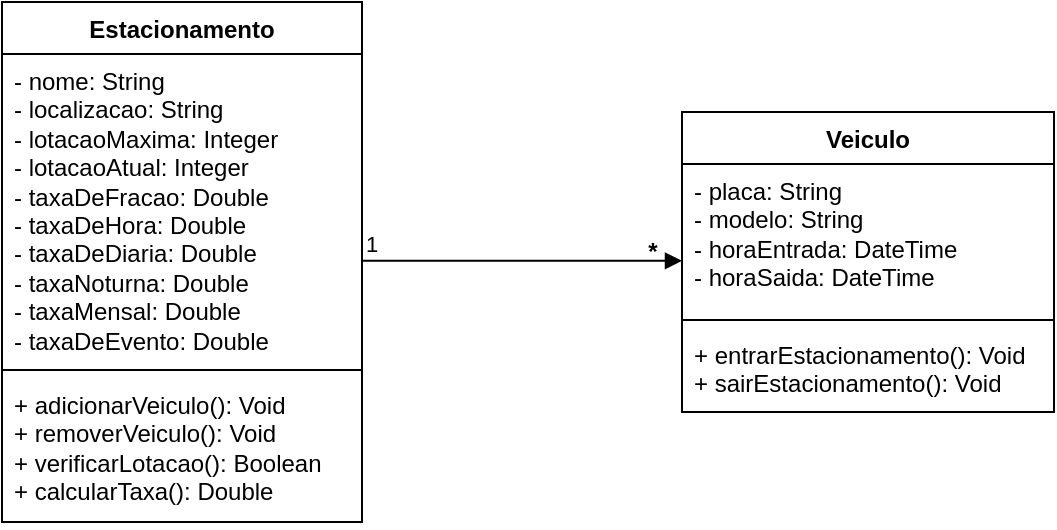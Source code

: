 <mxfile version="21.3.2" type="device">
  <diagram id="C5RBs43oDa-KdzZeNtuy" name="Page-1">
    <mxGraphModel dx="1560" dy="823" grid="1" gridSize="10" guides="1" tooltips="1" connect="1" arrows="1" fold="1" page="1" pageScale="1" pageWidth="827" pageHeight="1169" math="0" shadow="0">
      <root>
        <mxCell id="WIyWlLk6GJQsqaUBKTNV-0" />
        <mxCell id="WIyWlLk6GJQsqaUBKTNV-1" parent="WIyWlLk6GJQsqaUBKTNV-0" />
        <mxCell id="neSpps4RVSdNw42IRcSt-0" value="Estacionamento" style="swimlane;fontStyle=1;align=center;verticalAlign=top;childLayout=stackLayout;horizontal=1;startSize=26;horizontalStack=0;resizeParent=1;resizeParentMax=0;resizeLast=0;collapsible=1;marginBottom=0;whiteSpace=wrap;html=1;" vertex="1" parent="WIyWlLk6GJQsqaUBKTNV-1">
          <mxGeometry x="120" y="140" width="180" height="260" as="geometry" />
        </mxCell>
        <mxCell id="neSpps4RVSdNw42IRcSt-1" value="&lt;div&gt;- nome: String&lt;/div&gt;&lt;div&gt;- localizacao: String&lt;/div&gt;&lt;div&gt;- lotacaoMaxima: Integer&lt;/div&gt;&lt;div&gt;- lotacaoAtual: Integer&lt;/div&gt;&lt;div&gt;- taxaDeFracao: Double&lt;/div&gt;&lt;div&gt;- taxaDeHora: Double&lt;/div&gt;&lt;div&gt;- taxaDeDiaria: Double&lt;/div&gt;&lt;div&gt;- taxaNoturna: Double&lt;/div&gt;&lt;div&gt;- taxaMensal: Double&lt;/div&gt;&lt;div&gt;- taxaDeEvento: Double&lt;/div&gt;" style="text;strokeColor=none;fillColor=none;align=left;verticalAlign=top;spacingLeft=4;spacingRight=4;overflow=hidden;rotatable=0;points=[[0,0.5],[1,0.5]];portConstraint=eastwest;whiteSpace=wrap;html=1;" vertex="1" parent="neSpps4RVSdNw42IRcSt-0">
          <mxGeometry y="26" width="180" height="154" as="geometry" />
        </mxCell>
        <mxCell id="neSpps4RVSdNw42IRcSt-2" value="" style="line;strokeWidth=1;fillColor=none;align=left;verticalAlign=middle;spacingTop=-1;spacingLeft=3;spacingRight=3;rotatable=0;labelPosition=right;points=[];portConstraint=eastwest;strokeColor=inherit;" vertex="1" parent="neSpps4RVSdNw42IRcSt-0">
          <mxGeometry y="180" width="180" height="8" as="geometry" />
        </mxCell>
        <mxCell id="neSpps4RVSdNw42IRcSt-3" value="&lt;div&gt;+ adicionarVeiculo(): Void&lt;/div&gt;&lt;div&gt;+ removerVeiculo(): Void&lt;/div&gt;&lt;div&gt;+ verificarLotacao(): Boolean&lt;/div&gt;&lt;div&gt;+ calcularTaxa(): Double&lt;/div&gt;" style="text;strokeColor=none;fillColor=none;align=left;verticalAlign=top;spacingLeft=4;spacingRight=4;overflow=hidden;rotatable=0;points=[[0,0.5],[1,0.5]];portConstraint=eastwest;whiteSpace=wrap;html=1;" vertex="1" parent="neSpps4RVSdNw42IRcSt-0">
          <mxGeometry y="188" width="180" height="72" as="geometry" />
        </mxCell>
        <mxCell id="neSpps4RVSdNw42IRcSt-4" value="Veiculo" style="swimlane;fontStyle=1;align=center;verticalAlign=top;childLayout=stackLayout;horizontal=1;startSize=26;horizontalStack=0;resizeParent=1;resizeParentMax=0;resizeLast=0;collapsible=1;marginBottom=0;whiteSpace=wrap;html=1;" vertex="1" parent="WIyWlLk6GJQsqaUBKTNV-1">
          <mxGeometry x="460" y="195" width="186" height="150" as="geometry" />
        </mxCell>
        <mxCell id="neSpps4RVSdNw42IRcSt-5" value="&lt;div&gt;- placa: String&lt;/div&gt;&lt;div&gt;- modelo: String&lt;/div&gt;&lt;div&gt;- horaEntrada: DateTime&lt;/div&gt;&lt;div&gt;- horaSaida: DateTime&lt;/div&gt;" style="text;strokeColor=none;fillColor=none;align=left;verticalAlign=top;spacingLeft=4;spacingRight=4;overflow=hidden;rotatable=0;points=[[0,0.5],[1,0.5]];portConstraint=eastwest;whiteSpace=wrap;html=1;" vertex="1" parent="neSpps4RVSdNw42IRcSt-4">
          <mxGeometry y="26" width="186" height="74" as="geometry" />
        </mxCell>
        <mxCell id="neSpps4RVSdNw42IRcSt-6" value="" style="line;strokeWidth=1;fillColor=none;align=left;verticalAlign=middle;spacingTop=-1;spacingLeft=3;spacingRight=3;rotatable=0;labelPosition=right;points=[];portConstraint=eastwest;strokeColor=inherit;" vertex="1" parent="neSpps4RVSdNw42IRcSt-4">
          <mxGeometry y="100" width="186" height="8" as="geometry" />
        </mxCell>
        <mxCell id="neSpps4RVSdNw42IRcSt-7" value="&lt;div&gt;+ entrarEstacionamento(): Void&lt;/div&gt;&lt;div&gt;+ sairEstacionamento(): Void&lt;/div&gt;" style="text;strokeColor=none;fillColor=none;align=left;verticalAlign=top;spacingLeft=4;spacingRight=4;overflow=hidden;rotatable=0;points=[[0,0.5],[1,0.5]];portConstraint=eastwest;whiteSpace=wrap;html=1;" vertex="1" parent="neSpps4RVSdNw42IRcSt-4">
          <mxGeometry y="108" width="186" height="42" as="geometry" />
        </mxCell>
        <mxCell id="neSpps4RVSdNw42IRcSt-11" value="&lt;br&gt;" style="endArrow=block;endFill=1;html=1;edgeStyle=orthogonalEdgeStyle;align=left;verticalAlign=top;rounded=0;" edge="1" parent="WIyWlLk6GJQsqaUBKTNV-1">
          <mxGeometry x="-1" relative="1" as="geometry">
            <mxPoint x="300" y="269.41" as="sourcePoint" />
            <mxPoint x="460" y="269.41" as="targetPoint" />
          </mxGeometry>
        </mxCell>
        <mxCell id="neSpps4RVSdNw42IRcSt-12" value="1" style="edgeLabel;resizable=0;html=1;align=left;verticalAlign=bottom;" connectable="0" vertex="1" parent="neSpps4RVSdNw42IRcSt-11">
          <mxGeometry x="-1" relative="1" as="geometry" />
        </mxCell>
        <mxCell id="neSpps4RVSdNw42IRcSt-13" value="*" style="text;align=center;fontStyle=1;verticalAlign=middle;spacingLeft=3;spacingRight=3;strokeColor=none;rotatable=0;points=[[0,0.5],[1,0.5]];portConstraint=eastwest;html=1;" vertex="1" parent="WIyWlLk6GJQsqaUBKTNV-1">
          <mxGeometry x="440" y="260" width="10" height="10" as="geometry" />
        </mxCell>
      </root>
    </mxGraphModel>
  </diagram>
</mxfile>
